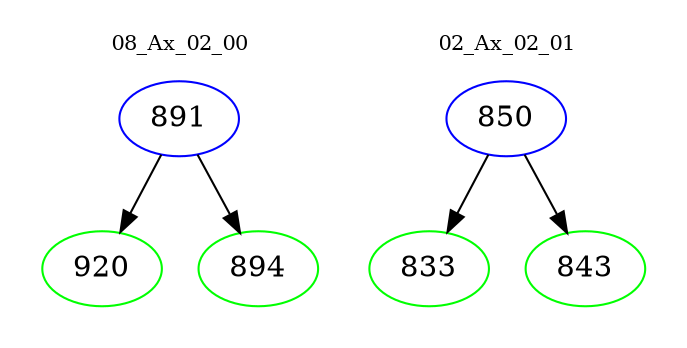 digraph{
subgraph cluster_0 {
color = white
label = "08_Ax_02_00";
fontsize=10;
T0_891 [label="891", color="blue"]
T0_891 -> T0_920 [color="black"]
T0_920 [label="920", color="green"]
T0_891 -> T0_894 [color="black"]
T0_894 [label="894", color="green"]
}
subgraph cluster_1 {
color = white
label = "02_Ax_02_01";
fontsize=10;
T1_850 [label="850", color="blue"]
T1_850 -> T1_833 [color="black"]
T1_833 [label="833", color="green"]
T1_850 -> T1_843 [color="black"]
T1_843 [label="843", color="green"]
}
}
